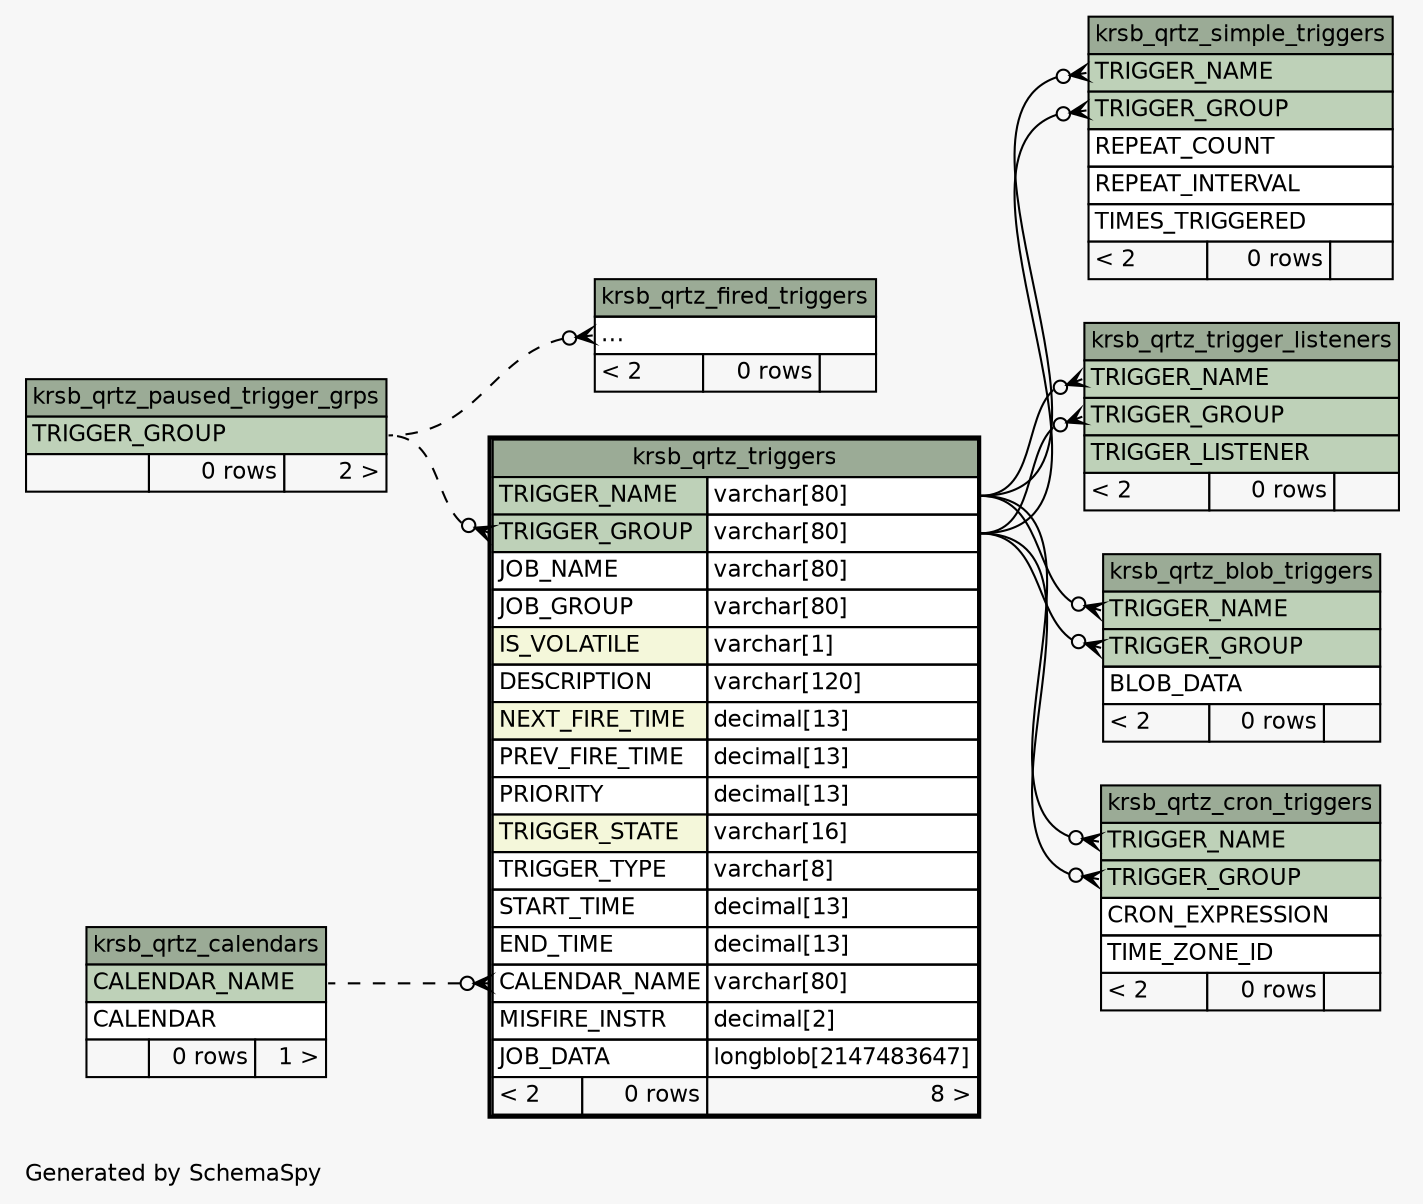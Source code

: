 // dot 2.28.0 on Mac OS X 10.7.2
// SchemaSpy rev 590
digraph "impliedTwoDegreesRelationshipsDiagram" {
  graph [
    rankdir="RL"
    bgcolor="#f7f7f7"
    label="\nGenerated by SchemaSpy"
    labeljust="l"
    nodesep="0.18"
    ranksep="0.46"
    fontname="Helvetica"
    fontsize="11"
  ];
  node [
    fontname="Helvetica"
    fontsize="11"
    shape="plaintext"
  ];
  edge [
    arrowsize="0.8"
  ];
  "krsb_qrtz_blob_triggers":"TRIGGER_GROUP":w -> "krsb_qrtz_triggers":"TRIGGER_GROUP.type":e [arrowhead=none dir=back arrowtail=crowodot];
  "krsb_qrtz_blob_triggers":"TRIGGER_NAME":w -> "krsb_qrtz_triggers":"TRIGGER_NAME.type":e [arrowhead=none dir=back arrowtail=crowodot];
  "krsb_qrtz_cron_triggers":"TRIGGER_GROUP":w -> "krsb_qrtz_triggers":"TRIGGER_GROUP.type":e [arrowhead=none dir=back arrowtail=crowodot];
  "krsb_qrtz_cron_triggers":"TRIGGER_NAME":w -> "krsb_qrtz_triggers":"TRIGGER_NAME.type":e [arrowhead=none dir=back arrowtail=crowodot];
  "krsb_qrtz_fired_triggers":"elipses":w -> "krsb_qrtz_paused_trigger_grps":"TRIGGER_GROUP":e [arrowhead=none dir=back arrowtail=crowodot style=dashed];
  "krsb_qrtz_simple_triggers":"TRIGGER_GROUP":w -> "krsb_qrtz_triggers":"TRIGGER_GROUP.type":e [arrowhead=none dir=back arrowtail=crowodot];
  "krsb_qrtz_simple_triggers":"TRIGGER_NAME":w -> "krsb_qrtz_triggers":"TRIGGER_NAME.type":e [arrowhead=none dir=back arrowtail=crowodot];
  "krsb_qrtz_trigger_listeners":"TRIGGER_GROUP":w -> "krsb_qrtz_triggers":"TRIGGER_GROUP.type":e [arrowhead=none dir=back arrowtail=crowodot];
  "krsb_qrtz_trigger_listeners":"TRIGGER_NAME":w -> "krsb_qrtz_triggers":"TRIGGER_NAME.type":e [arrowhead=none dir=back arrowtail=crowodot];
  "krsb_qrtz_triggers":"CALENDAR_NAME":w -> "krsb_qrtz_calendars":"CALENDAR_NAME":e [arrowhead=none dir=back arrowtail=crowodot style=dashed];
  "krsb_qrtz_triggers":"TRIGGER_GROUP":w -> "krsb_qrtz_paused_trigger_grps":"TRIGGER_GROUP":e [arrowhead=none dir=back arrowtail=crowodot style=dashed];
  "krsb_qrtz_blob_triggers" [
    label=<
    <TABLE BORDER="0" CELLBORDER="1" CELLSPACING="0" BGCOLOR="#ffffff">
      <TR><TD COLSPAN="3" BGCOLOR="#9bab96" ALIGN="CENTER">krsb_qrtz_blob_triggers</TD></TR>
      <TR><TD PORT="TRIGGER_NAME" COLSPAN="3" BGCOLOR="#bed1b8" ALIGN="LEFT">TRIGGER_NAME</TD></TR>
      <TR><TD PORT="TRIGGER_GROUP" COLSPAN="3" BGCOLOR="#bed1b8" ALIGN="LEFT">TRIGGER_GROUP</TD></TR>
      <TR><TD PORT="BLOB_DATA" COLSPAN="3" ALIGN="LEFT">BLOB_DATA</TD></TR>
      <TR><TD ALIGN="LEFT" BGCOLOR="#f7f7f7">&lt; 2</TD><TD ALIGN="RIGHT" BGCOLOR="#f7f7f7">0 rows</TD><TD ALIGN="RIGHT" BGCOLOR="#f7f7f7">  </TD></TR>
    </TABLE>>
    URL="krsb_qrtz_blob_triggers.html"
    tooltip="krsb_qrtz_blob_triggers"
  ];
  "krsb_qrtz_calendars" [
    label=<
    <TABLE BORDER="0" CELLBORDER="1" CELLSPACING="0" BGCOLOR="#ffffff">
      <TR><TD COLSPAN="3" BGCOLOR="#9bab96" ALIGN="CENTER">krsb_qrtz_calendars</TD></TR>
      <TR><TD PORT="CALENDAR_NAME" COLSPAN="3" BGCOLOR="#bed1b8" ALIGN="LEFT">CALENDAR_NAME</TD></TR>
      <TR><TD PORT="CALENDAR" COLSPAN="3" ALIGN="LEFT">CALENDAR</TD></TR>
      <TR><TD ALIGN="LEFT" BGCOLOR="#f7f7f7">  </TD><TD ALIGN="RIGHT" BGCOLOR="#f7f7f7">0 rows</TD><TD ALIGN="RIGHT" BGCOLOR="#f7f7f7">1 &gt;</TD></TR>
    </TABLE>>
    URL="krsb_qrtz_calendars.html"
    tooltip="krsb_qrtz_calendars"
  ];
  "krsb_qrtz_cron_triggers" [
    label=<
    <TABLE BORDER="0" CELLBORDER="1" CELLSPACING="0" BGCOLOR="#ffffff">
      <TR><TD COLSPAN="3" BGCOLOR="#9bab96" ALIGN="CENTER">krsb_qrtz_cron_triggers</TD></TR>
      <TR><TD PORT="TRIGGER_NAME" COLSPAN="3" BGCOLOR="#bed1b8" ALIGN="LEFT">TRIGGER_NAME</TD></TR>
      <TR><TD PORT="TRIGGER_GROUP" COLSPAN="3" BGCOLOR="#bed1b8" ALIGN="LEFT">TRIGGER_GROUP</TD></TR>
      <TR><TD PORT="CRON_EXPRESSION" COLSPAN="3" ALIGN="LEFT">CRON_EXPRESSION</TD></TR>
      <TR><TD PORT="TIME_ZONE_ID" COLSPAN="3" ALIGN="LEFT">TIME_ZONE_ID</TD></TR>
      <TR><TD ALIGN="LEFT" BGCOLOR="#f7f7f7">&lt; 2</TD><TD ALIGN="RIGHT" BGCOLOR="#f7f7f7">0 rows</TD><TD ALIGN="RIGHT" BGCOLOR="#f7f7f7">  </TD></TR>
    </TABLE>>
    URL="krsb_qrtz_cron_triggers.html"
    tooltip="krsb_qrtz_cron_triggers"
  ];
  "krsb_qrtz_fired_triggers" [
    label=<
    <TABLE BORDER="0" CELLBORDER="1" CELLSPACING="0" BGCOLOR="#ffffff">
      <TR><TD COLSPAN="3" BGCOLOR="#9bab96" ALIGN="CENTER">krsb_qrtz_fired_triggers</TD></TR>
      <TR><TD PORT="elipses" COLSPAN="3" ALIGN="LEFT">...</TD></TR>
      <TR><TD ALIGN="LEFT" BGCOLOR="#f7f7f7">&lt; 2</TD><TD ALIGN="RIGHT" BGCOLOR="#f7f7f7">0 rows</TD><TD ALIGN="RIGHT" BGCOLOR="#f7f7f7">  </TD></TR>
    </TABLE>>
    URL="krsb_qrtz_fired_triggers.html"
    tooltip="krsb_qrtz_fired_triggers"
  ];
  "krsb_qrtz_paused_trigger_grps" [
    label=<
    <TABLE BORDER="0" CELLBORDER="1" CELLSPACING="0" BGCOLOR="#ffffff">
      <TR><TD COLSPAN="3" BGCOLOR="#9bab96" ALIGN="CENTER">krsb_qrtz_paused_trigger_grps</TD></TR>
      <TR><TD PORT="TRIGGER_GROUP" COLSPAN="3" BGCOLOR="#bed1b8" ALIGN="LEFT">TRIGGER_GROUP</TD></TR>
      <TR><TD ALIGN="LEFT" BGCOLOR="#f7f7f7">  </TD><TD ALIGN="RIGHT" BGCOLOR="#f7f7f7">0 rows</TD><TD ALIGN="RIGHT" BGCOLOR="#f7f7f7">2 &gt;</TD></TR>
    </TABLE>>
    URL="krsb_qrtz_paused_trigger_grps.html"
    tooltip="krsb_qrtz_paused_trigger_grps"
  ];
  "krsb_qrtz_simple_triggers" [
    label=<
    <TABLE BORDER="0" CELLBORDER="1" CELLSPACING="0" BGCOLOR="#ffffff">
      <TR><TD COLSPAN="3" BGCOLOR="#9bab96" ALIGN="CENTER">krsb_qrtz_simple_triggers</TD></TR>
      <TR><TD PORT="TRIGGER_NAME" COLSPAN="3" BGCOLOR="#bed1b8" ALIGN="LEFT">TRIGGER_NAME</TD></TR>
      <TR><TD PORT="TRIGGER_GROUP" COLSPAN="3" BGCOLOR="#bed1b8" ALIGN="LEFT">TRIGGER_GROUP</TD></TR>
      <TR><TD PORT="REPEAT_COUNT" COLSPAN="3" ALIGN="LEFT">REPEAT_COUNT</TD></TR>
      <TR><TD PORT="REPEAT_INTERVAL" COLSPAN="3" ALIGN="LEFT">REPEAT_INTERVAL</TD></TR>
      <TR><TD PORT="TIMES_TRIGGERED" COLSPAN="3" ALIGN="LEFT">TIMES_TRIGGERED</TD></TR>
      <TR><TD ALIGN="LEFT" BGCOLOR="#f7f7f7">&lt; 2</TD><TD ALIGN="RIGHT" BGCOLOR="#f7f7f7">0 rows</TD><TD ALIGN="RIGHT" BGCOLOR="#f7f7f7">  </TD></TR>
    </TABLE>>
    URL="krsb_qrtz_simple_triggers.html"
    tooltip="krsb_qrtz_simple_triggers"
  ];
  "krsb_qrtz_trigger_listeners" [
    label=<
    <TABLE BORDER="0" CELLBORDER="1" CELLSPACING="0" BGCOLOR="#ffffff">
      <TR><TD COLSPAN="3" BGCOLOR="#9bab96" ALIGN="CENTER">krsb_qrtz_trigger_listeners</TD></TR>
      <TR><TD PORT="TRIGGER_NAME" COLSPAN="3" BGCOLOR="#bed1b8" ALIGN="LEFT">TRIGGER_NAME</TD></TR>
      <TR><TD PORT="TRIGGER_GROUP" COLSPAN="3" BGCOLOR="#bed1b8" ALIGN="LEFT">TRIGGER_GROUP</TD></TR>
      <TR><TD PORT="TRIGGER_LISTENER" COLSPAN="3" BGCOLOR="#bed1b8" ALIGN="LEFT">TRIGGER_LISTENER</TD></TR>
      <TR><TD ALIGN="LEFT" BGCOLOR="#f7f7f7">&lt; 2</TD><TD ALIGN="RIGHT" BGCOLOR="#f7f7f7">0 rows</TD><TD ALIGN="RIGHT" BGCOLOR="#f7f7f7">  </TD></TR>
    </TABLE>>
    URL="krsb_qrtz_trigger_listeners.html"
    tooltip="krsb_qrtz_trigger_listeners"
  ];
  "krsb_qrtz_triggers" [
    label=<
    <TABLE BORDER="2" CELLBORDER="1" CELLSPACING="0" BGCOLOR="#ffffff">
      <TR><TD COLSPAN="3" BGCOLOR="#9bab96" ALIGN="CENTER">krsb_qrtz_triggers</TD></TR>
      <TR><TD PORT="TRIGGER_NAME" COLSPAN="2" BGCOLOR="#bed1b8" ALIGN="LEFT">TRIGGER_NAME</TD><TD PORT="TRIGGER_NAME.type" ALIGN="LEFT">varchar[80]</TD></TR>
      <TR><TD PORT="TRIGGER_GROUP" COLSPAN="2" BGCOLOR="#bed1b8" ALIGN="LEFT">TRIGGER_GROUP</TD><TD PORT="TRIGGER_GROUP.type" ALIGN="LEFT">varchar[80]</TD></TR>
      <TR><TD PORT="JOB_NAME" COLSPAN="2" ALIGN="LEFT">JOB_NAME</TD><TD PORT="JOB_NAME.type" ALIGN="LEFT">varchar[80]</TD></TR>
      <TR><TD PORT="JOB_GROUP" COLSPAN="2" ALIGN="LEFT">JOB_GROUP</TD><TD PORT="JOB_GROUP.type" ALIGN="LEFT">varchar[80]</TD></TR>
      <TR><TD PORT="IS_VOLATILE" COLSPAN="2" BGCOLOR="#f4f7da" ALIGN="LEFT">IS_VOLATILE</TD><TD PORT="IS_VOLATILE.type" ALIGN="LEFT">varchar[1]</TD></TR>
      <TR><TD PORT="DESCRIPTION" COLSPAN="2" ALIGN="LEFT">DESCRIPTION</TD><TD PORT="DESCRIPTION.type" ALIGN="LEFT">varchar[120]</TD></TR>
      <TR><TD PORT="NEXT_FIRE_TIME" COLSPAN="2" BGCOLOR="#f4f7da" ALIGN="LEFT">NEXT_FIRE_TIME</TD><TD PORT="NEXT_FIRE_TIME.type" ALIGN="LEFT">decimal[13]</TD></TR>
      <TR><TD PORT="PREV_FIRE_TIME" COLSPAN="2" ALIGN="LEFT">PREV_FIRE_TIME</TD><TD PORT="PREV_FIRE_TIME.type" ALIGN="LEFT">decimal[13]</TD></TR>
      <TR><TD PORT="PRIORITY" COLSPAN="2" ALIGN="LEFT">PRIORITY</TD><TD PORT="PRIORITY.type" ALIGN="LEFT">decimal[13]</TD></TR>
      <TR><TD PORT="TRIGGER_STATE" COLSPAN="2" BGCOLOR="#f4f7da" ALIGN="LEFT">TRIGGER_STATE</TD><TD PORT="TRIGGER_STATE.type" ALIGN="LEFT">varchar[16]</TD></TR>
      <TR><TD PORT="TRIGGER_TYPE" COLSPAN="2" ALIGN="LEFT">TRIGGER_TYPE</TD><TD PORT="TRIGGER_TYPE.type" ALIGN="LEFT">varchar[8]</TD></TR>
      <TR><TD PORT="START_TIME" COLSPAN="2" ALIGN="LEFT">START_TIME</TD><TD PORT="START_TIME.type" ALIGN="LEFT">decimal[13]</TD></TR>
      <TR><TD PORT="END_TIME" COLSPAN="2" ALIGN="LEFT">END_TIME</TD><TD PORT="END_TIME.type" ALIGN="LEFT">decimal[13]</TD></TR>
      <TR><TD PORT="CALENDAR_NAME" COLSPAN="2" ALIGN="LEFT">CALENDAR_NAME</TD><TD PORT="CALENDAR_NAME.type" ALIGN="LEFT">varchar[80]</TD></TR>
      <TR><TD PORT="MISFIRE_INSTR" COLSPAN="2" ALIGN="LEFT">MISFIRE_INSTR</TD><TD PORT="MISFIRE_INSTR.type" ALIGN="LEFT">decimal[2]</TD></TR>
      <TR><TD PORT="JOB_DATA" COLSPAN="2" ALIGN="LEFT">JOB_DATA</TD><TD PORT="JOB_DATA.type" ALIGN="LEFT">longblob[2147483647]</TD></TR>
      <TR><TD ALIGN="LEFT" BGCOLOR="#f7f7f7">&lt; 2</TD><TD ALIGN="RIGHT" BGCOLOR="#f7f7f7">0 rows</TD><TD ALIGN="RIGHT" BGCOLOR="#f7f7f7">8 &gt;</TD></TR>
    </TABLE>>
    URL="krsb_qrtz_triggers.html"
    tooltip="krsb_qrtz_triggers"
  ];
}
